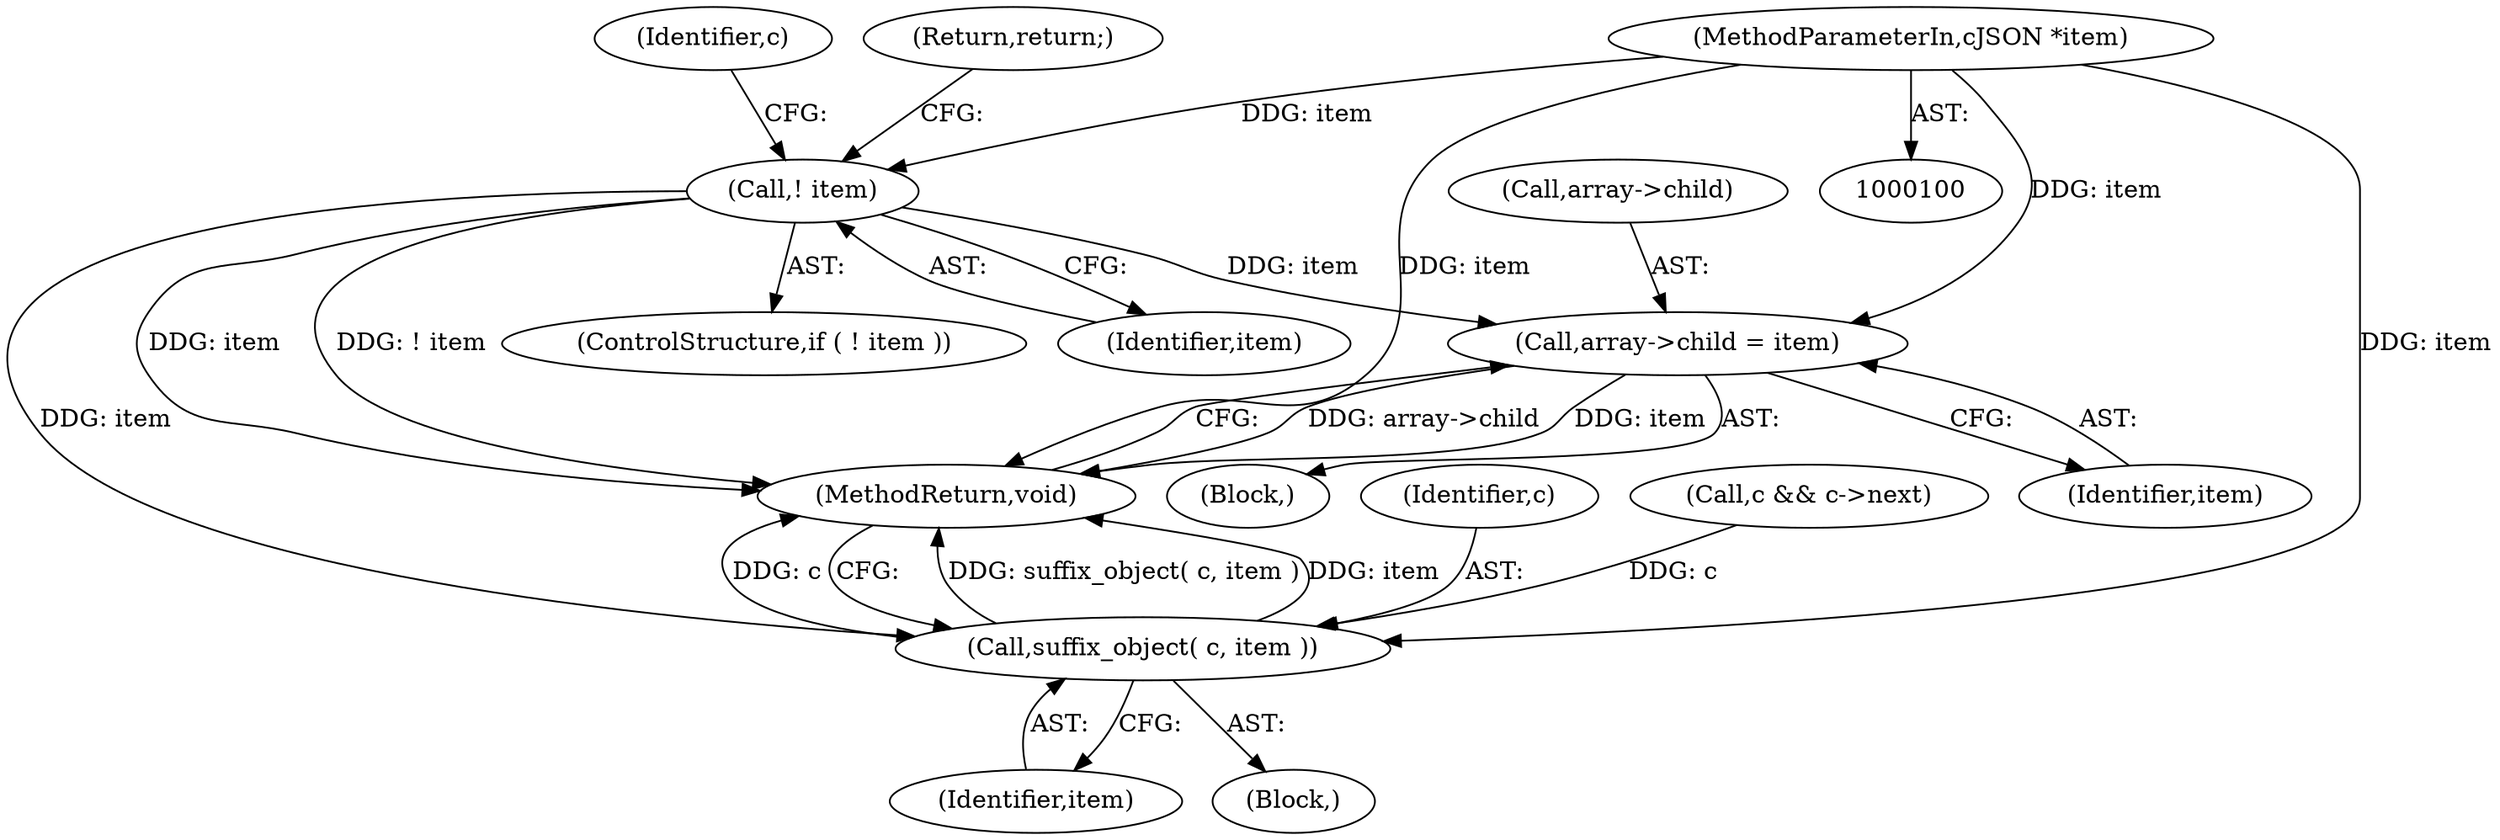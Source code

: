digraph "1_iperf_91f2fa59e8ed80dfbf400add0164ee0e508e412a_1@pointer" {
"1000111" [label="(Call,! item)"];
"1000102" [label="(MethodParameterIn,cJSON *item)"];
"1000118" [label="(Call,array->child = item)"];
"1000136" [label="(Call,suffix_object( c, item ))"];
"1000110" [label="(ControlStructure,if ( ! item ))"];
"1000111" [label="(Call,! item)"];
"1000118" [label="(Call,array->child = item)"];
"1000102" [label="(MethodParameterIn,cJSON *item)"];
"1000136" [label="(Call,suffix_object( c, item ))"];
"1000112" [label="(Identifier,item)"];
"1000139" [label="(MethodReturn,void)"];
"1000122" [label="(Identifier,item)"];
"1000138" [label="(Identifier,item)"];
"1000113" [label="(Return,return;)"];
"1000116" [label="(Identifier,c)"];
"1000117" [label="(Block,)"];
"1000124" [label="(Block,)"];
"1000137" [label="(Identifier,c)"];
"1000119" [label="(Call,array->child)"];
"1000126" [label="(Call,c && c->next)"];
"1000111" -> "1000110"  [label="AST: "];
"1000111" -> "1000112"  [label="CFG: "];
"1000112" -> "1000111"  [label="AST: "];
"1000113" -> "1000111"  [label="CFG: "];
"1000116" -> "1000111"  [label="CFG: "];
"1000111" -> "1000139"  [label="DDG: item"];
"1000111" -> "1000139"  [label="DDG: ! item"];
"1000102" -> "1000111"  [label="DDG: item"];
"1000111" -> "1000118"  [label="DDG: item"];
"1000111" -> "1000136"  [label="DDG: item"];
"1000102" -> "1000100"  [label="AST: "];
"1000102" -> "1000139"  [label="DDG: item"];
"1000102" -> "1000118"  [label="DDG: item"];
"1000102" -> "1000136"  [label="DDG: item"];
"1000118" -> "1000117"  [label="AST: "];
"1000118" -> "1000122"  [label="CFG: "];
"1000119" -> "1000118"  [label="AST: "];
"1000122" -> "1000118"  [label="AST: "];
"1000139" -> "1000118"  [label="CFG: "];
"1000118" -> "1000139"  [label="DDG: array->child"];
"1000118" -> "1000139"  [label="DDG: item"];
"1000136" -> "1000124"  [label="AST: "];
"1000136" -> "1000138"  [label="CFG: "];
"1000137" -> "1000136"  [label="AST: "];
"1000138" -> "1000136"  [label="AST: "];
"1000139" -> "1000136"  [label="CFG: "];
"1000136" -> "1000139"  [label="DDG: suffix_object( c, item )"];
"1000136" -> "1000139"  [label="DDG: item"];
"1000136" -> "1000139"  [label="DDG: c"];
"1000126" -> "1000136"  [label="DDG: c"];
}
